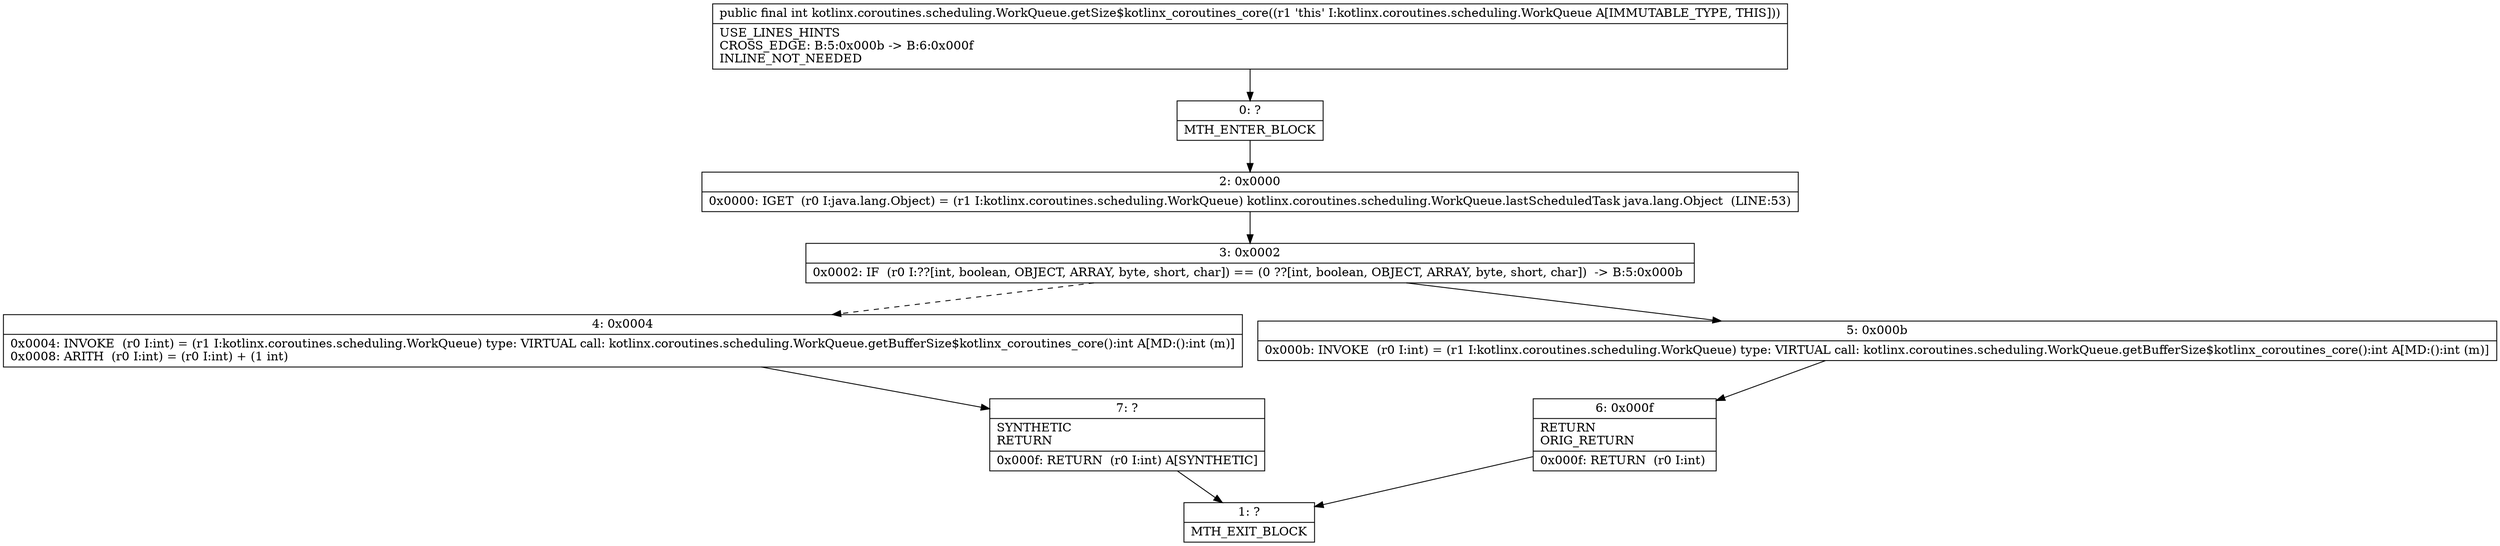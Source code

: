 digraph "CFG forkotlinx.coroutines.scheduling.WorkQueue.getSize$kotlinx_coroutines_core()I" {
Node_0 [shape=record,label="{0\:\ ?|MTH_ENTER_BLOCK\l}"];
Node_2 [shape=record,label="{2\:\ 0x0000|0x0000: IGET  (r0 I:java.lang.Object) = (r1 I:kotlinx.coroutines.scheduling.WorkQueue) kotlinx.coroutines.scheduling.WorkQueue.lastScheduledTask java.lang.Object  (LINE:53)\l}"];
Node_3 [shape=record,label="{3\:\ 0x0002|0x0002: IF  (r0 I:??[int, boolean, OBJECT, ARRAY, byte, short, char]) == (0 ??[int, boolean, OBJECT, ARRAY, byte, short, char])  \-\> B:5:0x000b \l}"];
Node_4 [shape=record,label="{4\:\ 0x0004|0x0004: INVOKE  (r0 I:int) = (r1 I:kotlinx.coroutines.scheduling.WorkQueue) type: VIRTUAL call: kotlinx.coroutines.scheduling.WorkQueue.getBufferSize$kotlinx_coroutines_core():int A[MD:():int (m)]\l0x0008: ARITH  (r0 I:int) = (r0 I:int) + (1 int) \l}"];
Node_7 [shape=record,label="{7\:\ ?|SYNTHETIC\lRETURN\l|0x000f: RETURN  (r0 I:int) A[SYNTHETIC]\l}"];
Node_1 [shape=record,label="{1\:\ ?|MTH_EXIT_BLOCK\l}"];
Node_5 [shape=record,label="{5\:\ 0x000b|0x000b: INVOKE  (r0 I:int) = (r1 I:kotlinx.coroutines.scheduling.WorkQueue) type: VIRTUAL call: kotlinx.coroutines.scheduling.WorkQueue.getBufferSize$kotlinx_coroutines_core():int A[MD:():int (m)]\l}"];
Node_6 [shape=record,label="{6\:\ 0x000f|RETURN\lORIG_RETURN\l|0x000f: RETURN  (r0 I:int) \l}"];
MethodNode[shape=record,label="{public final int kotlinx.coroutines.scheduling.WorkQueue.getSize$kotlinx_coroutines_core((r1 'this' I:kotlinx.coroutines.scheduling.WorkQueue A[IMMUTABLE_TYPE, THIS]))  | USE_LINES_HINTS\lCROSS_EDGE: B:5:0x000b \-\> B:6:0x000f\lINLINE_NOT_NEEDED\l}"];
MethodNode -> Node_0;Node_0 -> Node_2;
Node_2 -> Node_3;
Node_3 -> Node_4[style=dashed];
Node_3 -> Node_5;
Node_4 -> Node_7;
Node_7 -> Node_1;
Node_5 -> Node_6;
Node_6 -> Node_1;
}

